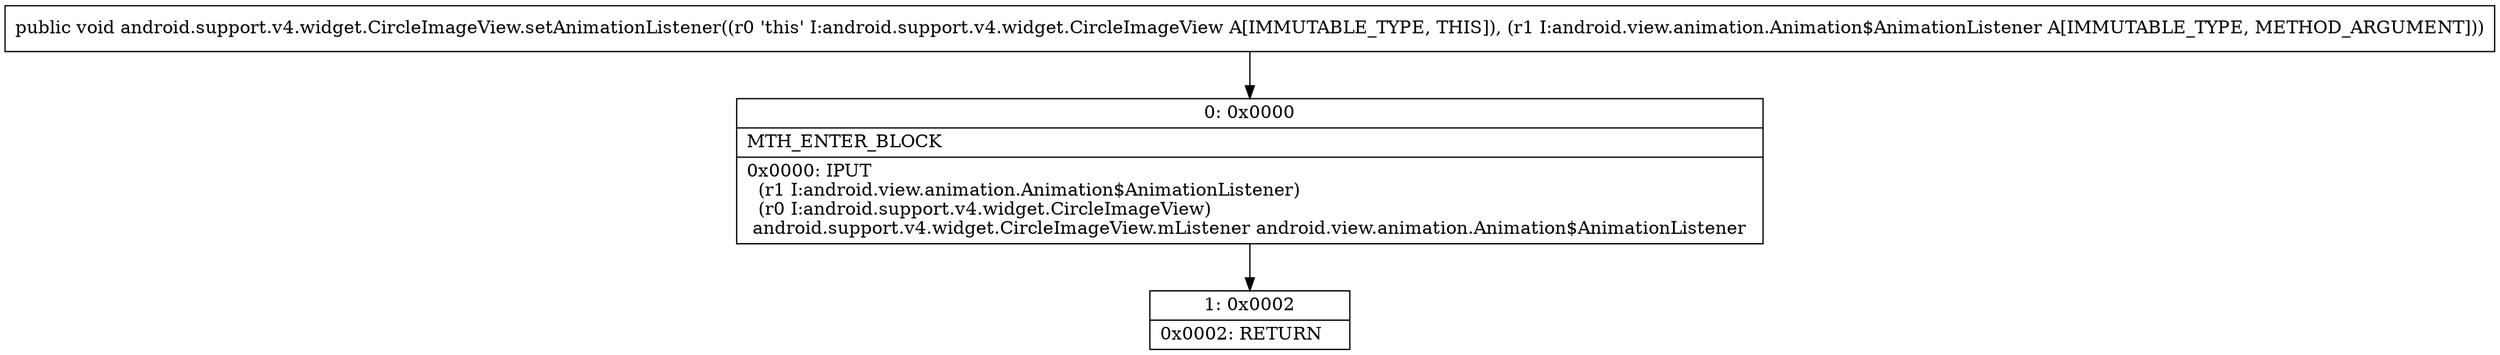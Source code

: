 digraph "CFG forandroid.support.v4.widget.CircleImageView.setAnimationListener(Landroid\/view\/animation\/Animation$AnimationListener;)V" {
Node_0 [shape=record,label="{0\:\ 0x0000|MTH_ENTER_BLOCK\l|0x0000: IPUT  \l  (r1 I:android.view.animation.Animation$AnimationListener)\l  (r0 I:android.support.v4.widget.CircleImageView)\l android.support.v4.widget.CircleImageView.mListener android.view.animation.Animation$AnimationListener \l}"];
Node_1 [shape=record,label="{1\:\ 0x0002|0x0002: RETURN   \l}"];
MethodNode[shape=record,label="{public void android.support.v4.widget.CircleImageView.setAnimationListener((r0 'this' I:android.support.v4.widget.CircleImageView A[IMMUTABLE_TYPE, THIS]), (r1 I:android.view.animation.Animation$AnimationListener A[IMMUTABLE_TYPE, METHOD_ARGUMENT])) }"];
MethodNode -> Node_0;
Node_0 -> Node_1;
}

